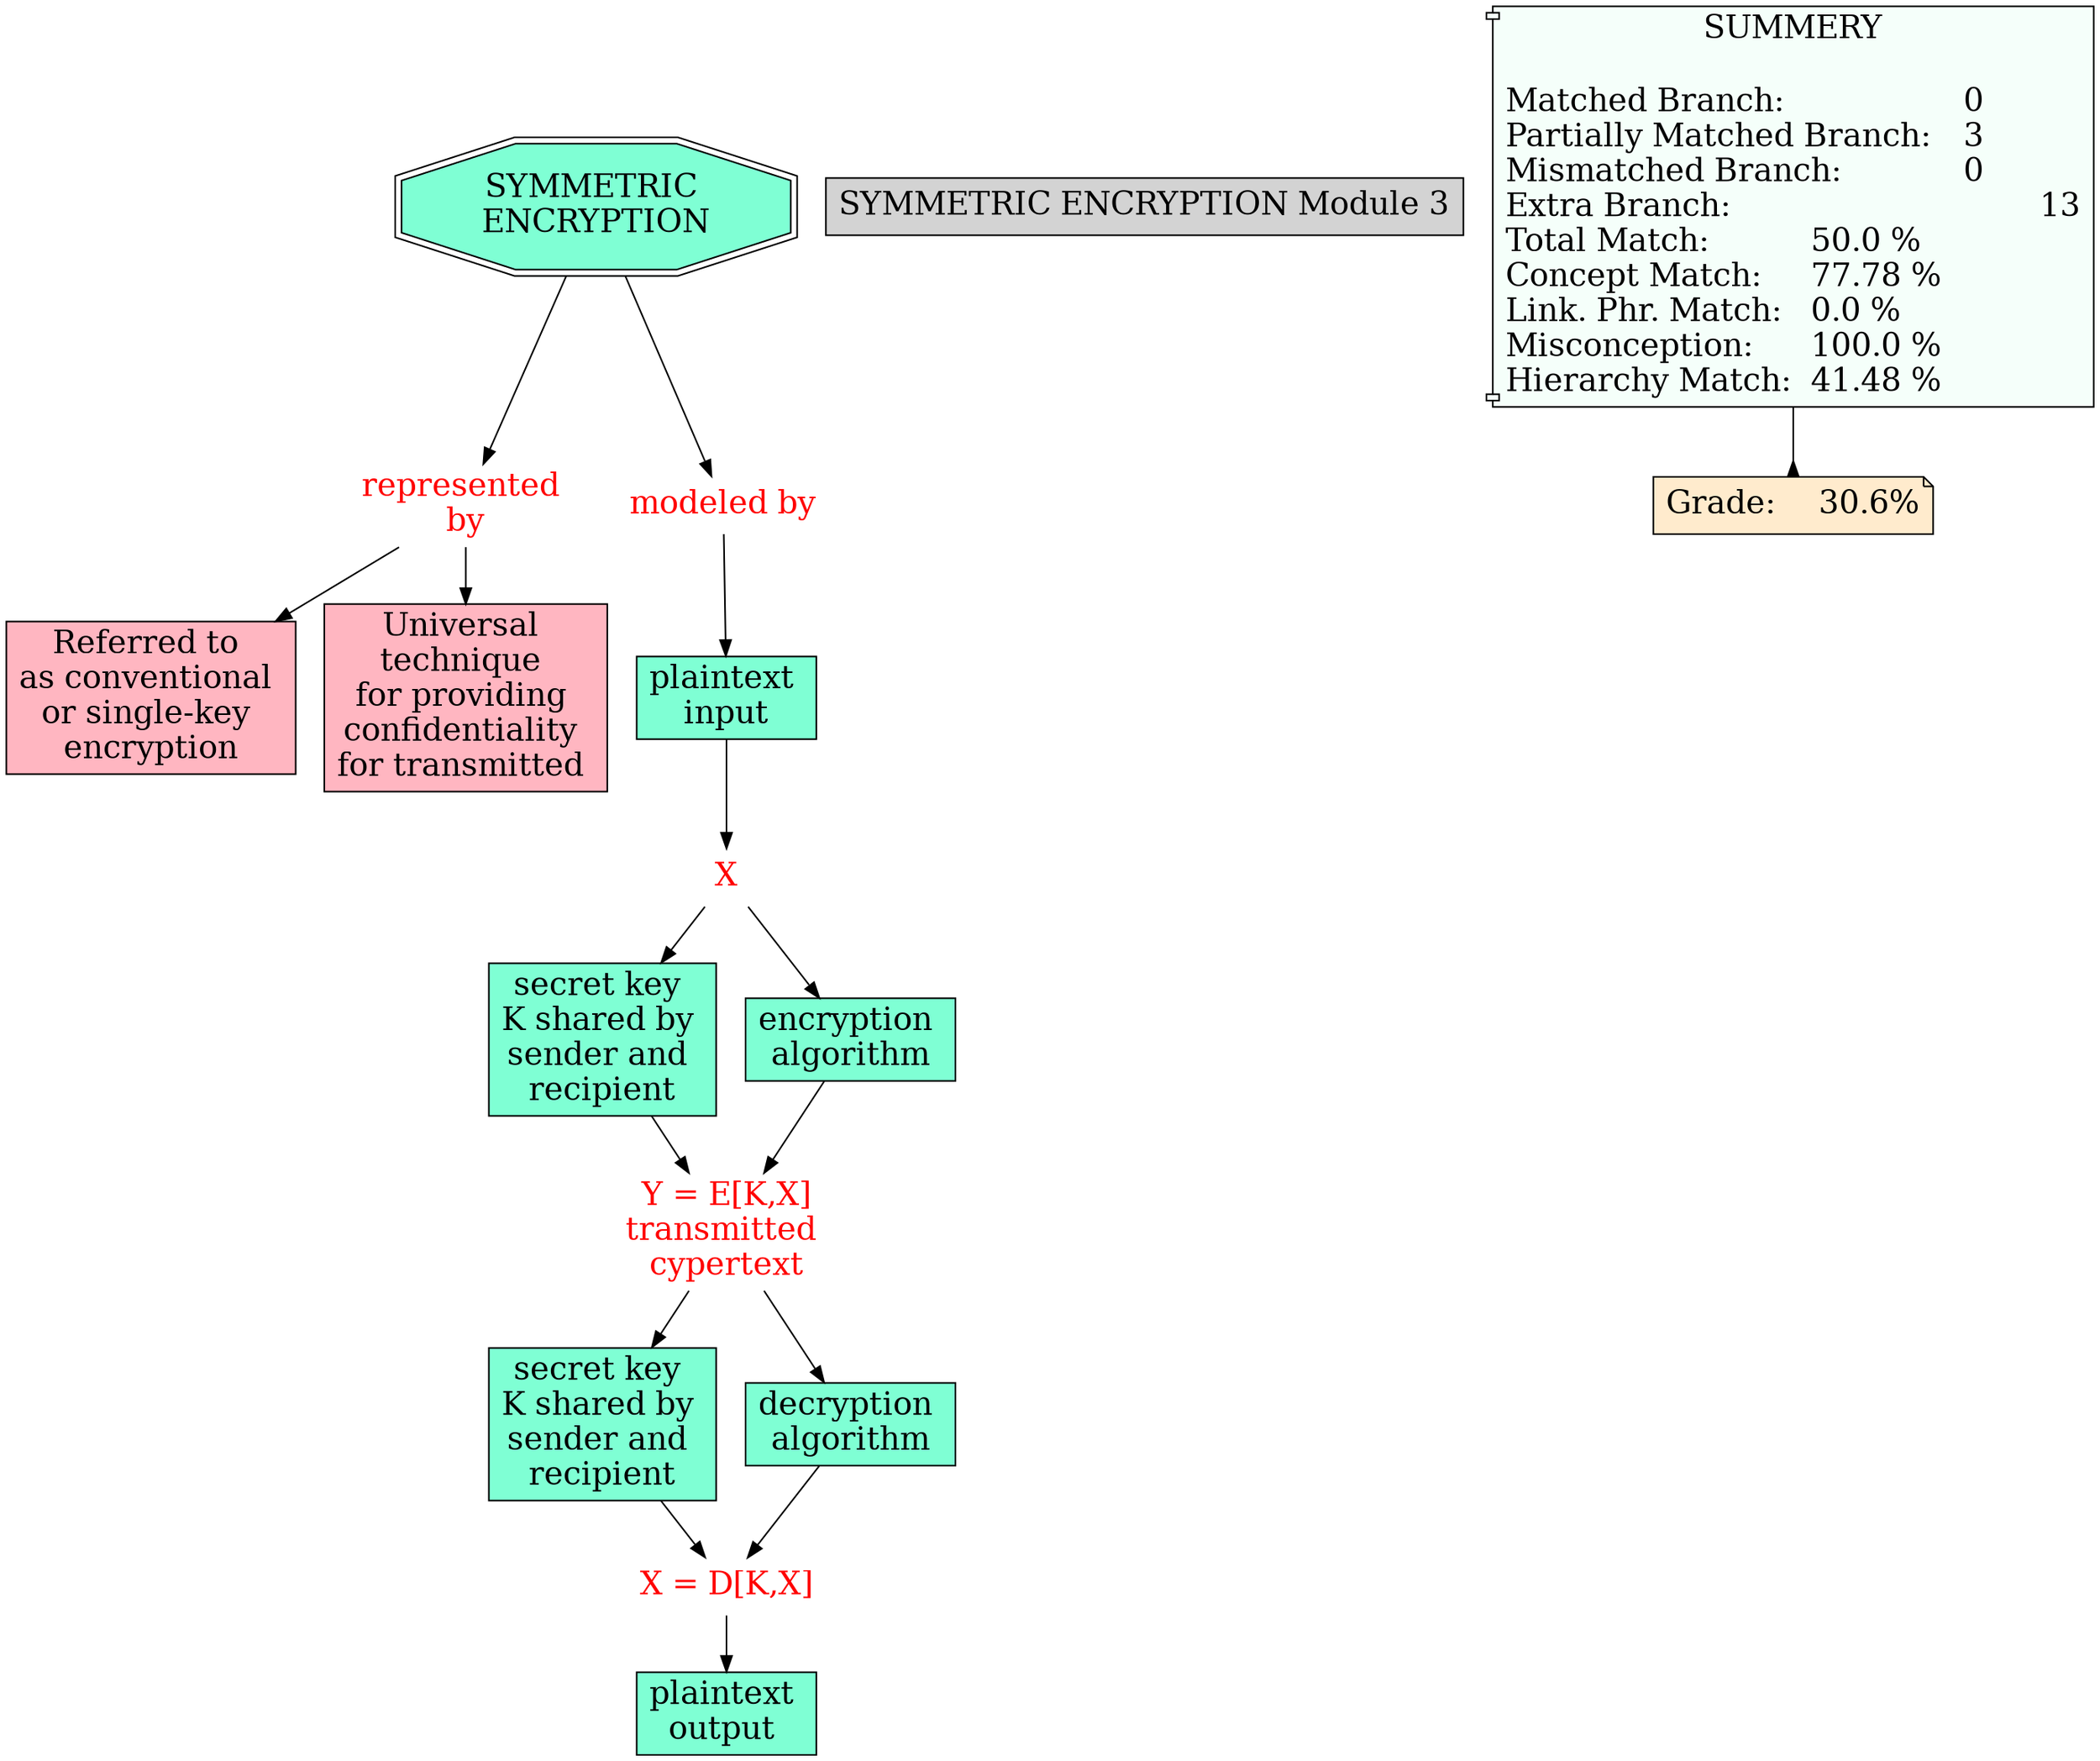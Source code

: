 // The Round Table
digraph {
	"1S433M5P3-1D5R3PZ-BMF" [label="secret key K shared by sender and recipient" Gsplines=true fontsize=20 shape=rect style=filled]
	"1S3Z9GKRV-VWBX41-LX8" [label="SYMMETRIC ENCRYPTION Module 3" Gsplines=true fontsize=20 shape=rect style=filled]
	"1S433JS15-2CHSXYD-BK9" [label="secret key K shared by sender and recipient" Gsplines=true fontsize=20 shape=rect style=filled]
	"1S434J2BP-1J6DX97-C71" [label="represented 
by" Gsplines=true fontcolor=red fontsize=20 shape=none]
	"1S4337KH7-RC2W4X-B7T" [label="Referred to 
as conventional 
or single-key 
encryption" Gsplines=true fillcolor="#FFB6C1" fontsize=20 shape=rect style=filled]
	"1S434J2BP-1J6DX97-C71" -> "1S4337KH7-RC2W4X-B7T" [constraint=true]
	"1S433M5P3-1D5R3PZ-BMF" [label="secret key 
K shared by 
sender and 
recipient" Gsplines=true fillcolor=aquamarine fontsize=20 shape=rect style=filled]
	"1S433RHDF-WXW1FS-BR0" [label=" Y = E[K,X] 
transmitted 
cypertext" Gsplines=true fontcolor=red fontsize=20 shape=none]
	"1S433M5P3-1D5R3PZ-BMF" -> "1S433RHDF-WXW1FS-BR0" [constraint=true]
	"1S434GVK8-1F0N5CN-C5S" [label="SYMMETRIC 
ENCRYPTION" Gsplines=true fillcolor=aquamarine fontsize=20 shape=doubleoctagon style=filled]
	"1S434KTJR-19TM18R-C8N" [label="modeled by
" Gsplines=true fontcolor=red fontsize=20 shape=none]
	"1S434GVK8-1F0N5CN-C5S" -> "1S434KTJR-19TM18R-C8N" [constraint=true]
	"1S434KTJR-19TM18R-C8N" [label="modeled by
" Gsplines=true fontcolor=red fontsize=20 shape=none]
	"1S433HTHG-Z0FM21-BHK" [label="plaintext 
input" Gsplines=true fillcolor=aquamarine fontsize=20 shape=rect style=filled]
	"1S434KTJR-19TM18R-C8N" -> "1S433HTHG-Z0FM21-BHK" [constraint=true]
	"1S434GVK8-1F0N5CN-C5S" [label="SYMMETRIC 
ENCRYPTION" Gsplines=true fillcolor=aquamarine fontsize=20 shape=doubleoctagon style=filled]
	"1S434J2BP-1J6DX97-C71" [label="represented 
by" Gsplines=true fontcolor=red fontsize=20 shape=none]
	"1S434GVK8-1F0N5CN-C5S" -> "1S434J2BP-1J6DX97-C71" [constraint=true]
	"1S433R512-1T1G5VL-BQ9" [label=" X " Gsplines=true fontcolor=red fontsize=20 shape=none]
	"1S433M5P3-1D5R3PZ-BMF" [label="secret key 
K shared by 
sender and 
recipient" Gsplines=true fillcolor=aquamarine fontsize=20 shape=rect style=filled]
	"1S433R512-1T1G5VL-BQ9" -> "1S433M5P3-1D5R3PZ-BMF" [constraint=true]
	"1S434J2BP-1J6DX97-C71" [label="represented 
by" Gsplines=true fontcolor=red fontsize=20 shape=none]
	"1S4337HTC-MJSDVZ-B7P" [label="Universal 
technique 
for providing 
confidentiality 
for transmitted 
" Gsplines=true fillcolor="#FFB6C1" fontsize=20 shape=rect style=filled]
	"1S434J2BP-1J6DX97-C71" -> "1S4337HTC-MJSDVZ-B7P" [constraint=true]
	"1S433JS15-2CHSXYD-BK9" [label="secret key 
K shared by 
sender and 
recipient" Gsplines=true fillcolor=aquamarine fontsize=20 shape=rect style=filled]
	"1S433RXQR-HDJTV1-BRR" [label=" X = D[K,X] 
" Gsplines=true fontcolor=red fontsize=20 shape=none]
	"1S433JS15-2CHSXYD-BK9" -> "1S433RXQR-HDJTV1-BRR" [constraint=true]
	"1S433RHDF-WXW1FS-BR0" [label=" Y = E[K,X] 
transmitted 
cypertext" Gsplines=true fontcolor=red fontsize=20 shape=none]
	"1S433JS15-2CHSXYD-BK9" [label="secret key 
K shared by 
sender and 
recipient" Gsplines=true fillcolor=aquamarine fontsize=20 shape=rect style=filled]
	"1S433RHDF-WXW1FS-BR0" -> "1S433JS15-2CHSXYD-BK9" [constraint=true]
	"1S433RXQR-HDJTV1-BRR" [label=" X = D[K,X] 
" Gsplines=true fontcolor=red fontsize=20 shape=none]
	"1S433KPNC-10S6D2P-BLT" [label="plaintext 
output " Gsplines=true fillcolor=aquamarine fontsize=20 shape=rect style=filled]
	"1S433RXQR-HDJTV1-BRR" -> "1S433KPNC-10S6D2P-BLT" [constraint=true]
	"1S433RHDF-WXW1FS-BR0" [label=" Y = E[K,X] 
transmitted 
cypertext" Gsplines=true fontcolor=red fontsize=20 shape=none]
	"1S4342JFM-14SBC9F-BZ5" [label="decryption 
algorithm" Gsplines=true fillcolor=aquamarine fontsize=20 shape=rect style=filled]
	"1S433RHDF-WXW1FS-BR0" -> "1S4342JFM-14SBC9F-BZ5" [constraint=true]
	"1S4342JFM-14SBC9F-BZ5" [label="decryption 
algorithm" Gsplines=true fillcolor=aquamarine fontsize=20 shape=rect style=filled]
	"1S433RXQR-HDJTV1-BRR" [label=" X = D[K,X] 
" Gsplines=true fontcolor=red fontsize=20 shape=none]
	"1S4342JFM-14SBC9F-BZ5" -> "1S433RXQR-HDJTV1-BRR" [constraint=true]
	"1S433HTHG-Z0FM21-BHK" [label="plaintext 
input" Gsplines=true fillcolor=aquamarine fontsize=20 shape=rect style=filled]
	"1S433R512-1T1G5VL-BQ9" [label=" X " Gsplines=true fontcolor=red fontsize=20 shape=none]
	"1S433HTHG-Z0FM21-BHK" -> "1S433R512-1T1G5VL-BQ9" [constraint=true]
	"1S433R512-1T1G5VL-BQ9" [label=" X " Gsplines=true fontcolor=red fontsize=20 shape=none]
	"1S433X0FF-D3XQQ6-BV2" [label="encryption 
algorithm" Gsplines=true fillcolor=aquamarine fontsize=20 shape=rect style=filled]
	"1S433R512-1T1G5VL-BQ9" -> "1S433X0FF-D3XQQ6-BV2" [constraint=true]
	"1S433X0FF-D3XQQ6-BV2" [label="encryption 
algorithm" Gsplines=true fillcolor=aquamarine fontsize=20 shape=rect style=filled]
	"1S433RHDF-WXW1FS-BR0" [label=" Y = E[K,X] 
transmitted 
cypertext" Gsplines=true fontcolor=red fontsize=20 shape=none]
	"1S433X0FF-D3XQQ6-BV2" -> "1S433RHDF-WXW1FS-BR0" [constraint=true]
	Stat [label="SUMMERY

Matched Branch:			0\lPartially Matched Branch:	3\lMismatched Branch:		0\lExtra Branch:				13\lTotal Match:		50.0 %\lConcept Match:	77.78 %\lLink. Phr. Match:	0.0 %\lMisconception:	100.0 %\lHierarchy Match:	41.48 %\l" Gsplines=true fillcolor="#F5FFFA" fontsize=20 shape=component style=filled]
	Grade [label="Grade:	30.6%" Gsplines=true fillcolor="#FFEBCD" fontsize=20 shape=note style=filled]
	Stat -> Grade [arrowhead=inv color=black constraint=true]
}
